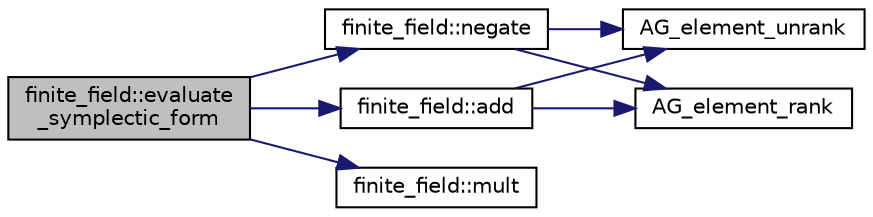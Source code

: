 digraph "finite_field::evaluate_symplectic_form"
{
  edge [fontname="Helvetica",fontsize="10",labelfontname="Helvetica",labelfontsize="10"];
  node [fontname="Helvetica",fontsize="10",shape=record];
  rankdir="LR";
  Node2822 [label="finite_field::evaluate\l_symplectic_form",height=0.2,width=0.4,color="black", fillcolor="grey75", style="filled", fontcolor="black"];
  Node2822 -> Node2823 [color="midnightblue",fontsize="10",style="solid",fontname="Helvetica"];
  Node2823 [label="finite_field::add",height=0.2,width=0.4,color="black", fillcolor="white", style="filled",URL="$df/d5a/classfinite__field.html#a8f12328a27500f3c7be0c849ebbc9d14"];
  Node2823 -> Node2824 [color="midnightblue",fontsize="10",style="solid",fontname="Helvetica"];
  Node2824 [label="AG_element_unrank",height=0.2,width=0.4,color="black", fillcolor="white", style="filled",URL="$d4/d67/geometry_8h.html#a4a33b86c87b2879b97cfa1327abe2885"];
  Node2823 -> Node2825 [color="midnightblue",fontsize="10",style="solid",fontname="Helvetica"];
  Node2825 [label="AG_element_rank",height=0.2,width=0.4,color="black", fillcolor="white", style="filled",URL="$d4/d67/geometry_8h.html#ab2ac908d07dd8038fd996e26bdc75c17"];
  Node2822 -> Node2826 [color="midnightblue",fontsize="10",style="solid",fontname="Helvetica"];
  Node2826 [label="finite_field::mult",height=0.2,width=0.4,color="black", fillcolor="white", style="filled",URL="$df/d5a/classfinite__field.html#a24fb5917aa6d4d656fd855b7f44a13b0"];
  Node2822 -> Node2827 [color="midnightblue",fontsize="10",style="solid",fontname="Helvetica"];
  Node2827 [label="finite_field::negate",height=0.2,width=0.4,color="black", fillcolor="white", style="filled",URL="$df/d5a/classfinite__field.html#aa9d798298f25d4a9262b5bc5f1733e31"];
  Node2827 -> Node2824 [color="midnightblue",fontsize="10",style="solid",fontname="Helvetica"];
  Node2827 -> Node2825 [color="midnightblue",fontsize="10",style="solid",fontname="Helvetica"];
}
